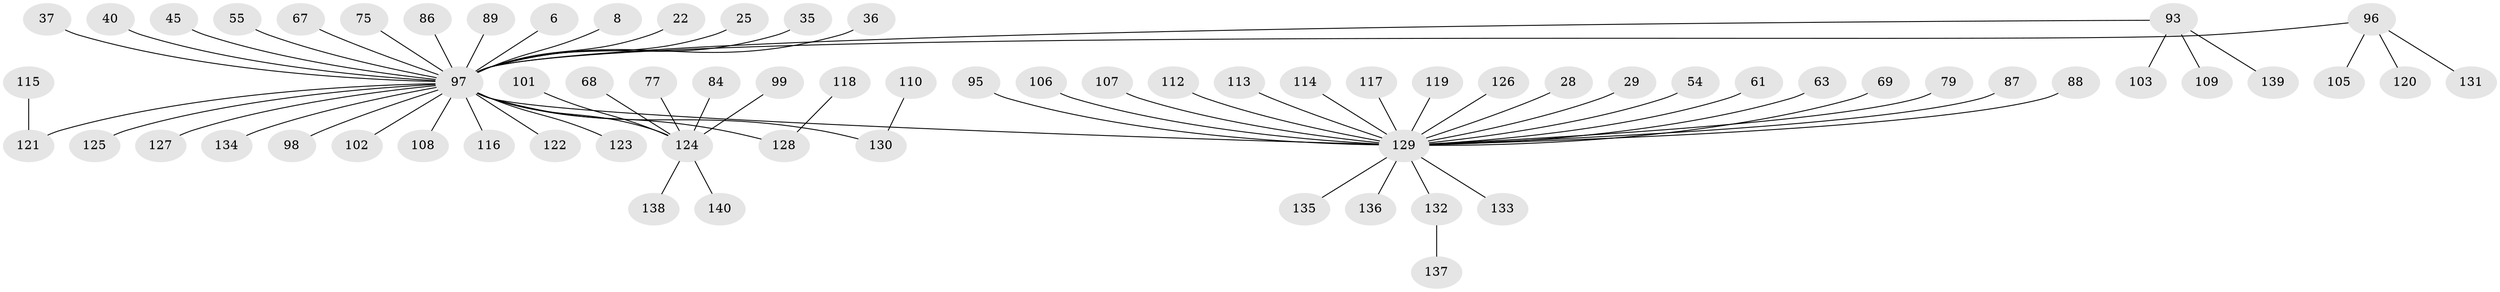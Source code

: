// original degree distribution, {2: 0.17857142857142858, 7: 0.014285714285714285, 24: 0.007142857142857143, 11: 0.007142857142857143, 4: 0.014285714285714285, 1: 0.6428571428571429, 17: 0.007142857142857143, 3: 0.07142857142857142, 6: 0.04285714285714286, 5: 0.014285714285714285}
// Generated by graph-tools (version 1.1) at 2025/48/03/09/25 04:48:06]
// undirected, 70 vertices, 69 edges
graph export_dot {
graph [start="1"]
  node [color=gray90,style=filled];
  6;
  8;
  22;
  25;
  28;
  29;
  35;
  36;
  37;
  40;
  45;
  54;
  55;
  61;
  63;
  67 [super="+51"];
  68;
  69;
  75;
  77;
  79;
  84;
  86;
  87;
  88;
  89;
  93 [super="+90"];
  95 [super="+15"];
  96 [super="+64+81+82+94"];
  97 [super="+71+91+92+48"];
  98 [super="+41"];
  99;
  101;
  102;
  103;
  105;
  106;
  107;
  108;
  109;
  110;
  112;
  113 [super="+46+76"];
  114;
  115;
  116;
  117 [super="+44"];
  118;
  119 [super="+16"];
  120;
  121 [super="+65+72"];
  122;
  123;
  124 [super="+9+11+104+83+80"];
  125;
  126 [super="+62"];
  127;
  128 [super="+31+73+74+78+111"];
  129 [super="+52+21"];
  130 [super="+100"];
  131;
  132;
  133;
  134;
  135;
  136 [super="+24+85"];
  137;
  138;
  139;
  140;
  6 -- 97;
  8 -- 97;
  22 -- 97;
  25 -- 97;
  28 -- 129;
  29 -- 129;
  35 -- 97;
  36 -- 97;
  37 -- 97;
  40 -- 97;
  45 -- 97;
  54 -- 129;
  55 -- 97;
  61 -- 129;
  63 -- 129;
  67 -- 97;
  68 -- 124;
  69 -- 129;
  75 -- 97;
  77 -- 124;
  79 -- 129;
  84 -- 124;
  86 -- 97;
  87 -- 129;
  88 -- 129;
  89 -- 97;
  93 -- 139;
  93 -- 109;
  93 -- 103;
  93 -- 97;
  95 -- 129;
  96 -- 131;
  96 -- 105;
  96 -- 120;
  96 -- 97;
  97 -- 102;
  97 -- 98;
  97 -- 129 [weight=4];
  97 -- 134;
  97 -- 124 [weight=3];
  97 -- 125;
  97 -- 128;
  97 -- 130;
  97 -- 108;
  97 -- 116;
  97 -- 121;
  97 -- 122;
  97 -- 123;
  97 -- 127;
  99 -- 124;
  101 -- 124;
  106 -- 129;
  107 -- 129;
  110 -- 130;
  112 -- 129;
  113 -- 129;
  114 -- 129;
  115 -- 121;
  117 -- 129;
  118 -- 128;
  119 -- 129;
  124 -- 140;
  124 -- 138;
  126 -- 129;
  129 -- 132;
  129 -- 133;
  129 -- 135;
  129 -- 136;
  132 -- 137;
}
